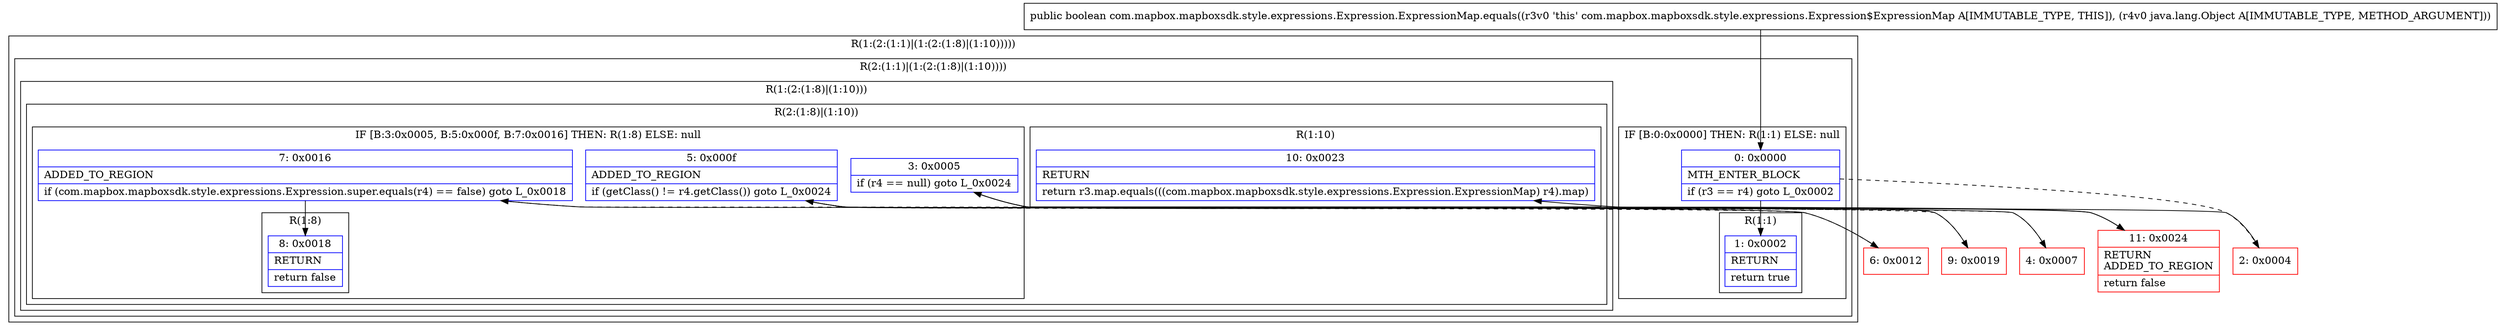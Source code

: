digraph "CFG forcom.mapbox.mapboxsdk.style.expressions.Expression.ExpressionMap.equals(Ljava\/lang\/Object;)Z" {
subgraph cluster_Region_77342027 {
label = "R(1:(2:(1:1)|(1:(2:(1:8)|(1:10)))))";
node [shape=record,color=blue];
subgraph cluster_Region_2011014660 {
label = "R(2:(1:1)|(1:(2:(1:8)|(1:10))))";
node [shape=record,color=blue];
subgraph cluster_IfRegion_1391172221 {
label = "IF [B:0:0x0000] THEN: R(1:1) ELSE: null";
node [shape=record,color=blue];
Node_0 [shape=record,label="{0\:\ 0x0000|MTH_ENTER_BLOCK\l|if (r3 == r4) goto L_0x0002\l}"];
subgraph cluster_Region_737581258 {
label = "R(1:1)";
node [shape=record,color=blue];
Node_1 [shape=record,label="{1\:\ 0x0002|RETURN\l|return true\l}"];
}
}
subgraph cluster_Region_1311065730 {
label = "R(1:(2:(1:8)|(1:10)))";
node [shape=record,color=blue];
subgraph cluster_Region_1423062212 {
label = "R(2:(1:8)|(1:10))";
node [shape=record,color=blue];
subgraph cluster_IfRegion_1516528721 {
label = "IF [B:3:0x0005, B:5:0x000f, B:7:0x0016] THEN: R(1:8) ELSE: null";
node [shape=record,color=blue];
Node_3 [shape=record,label="{3\:\ 0x0005|if (r4 == null) goto L_0x0024\l}"];
Node_5 [shape=record,label="{5\:\ 0x000f|ADDED_TO_REGION\l|if (getClass() != r4.getClass()) goto L_0x0024\l}"];
Node_7 [shape=record,label="{7\:\ 0x0016|ADDED_TO_REGION\l|if (com.mapbox.mapboxsdk.style.expressions.Expression.super.equals(r4) == false) goto L_0x0018\l}"];
subgraph cluster_Region_1162581791 {
label = "R(1:8)";
node [shape=record,color=blue];
Node_8 [shape=record,label="{8\:\ 0x0018|RETURN\l|return false\l}"];
}
}
subgraph cluster_Region_566155362 {
label = "R(1:10)";
node [shape=record,color=blue];
Node_10 [shape=record,label="{10\:\ 0x0023|RETURN\l|return r3.map.equals(((com.mapbox.mapboxsdk.style.expressions.Expression.ExpressionMap) r4).map)\l}"];
}
}
}
}
}
Node_2 [shape=record,color=red,label="{2\:\ 0x0004}"];
Node_4 [shape=record,color=red,label="{4\:\ 0x0007}"];
Node_6 [shape=record,color=red,label="{6\:\ 0x0012}"];
Node_9 [shape=record,color=red,label="{9\:\ 0x0019}"];
Node_11 [shape=record,color=red,label="{11\:\ 0x0024|RETURN\lADDED_TO_REGION\l|return false\l}"];
MethodNode[shape=record,label="{public boolean com.mapbox.mapboxsdk.style.expressions.Expression.ExpressionMap.equals((r3v0 'this' com.mapbox.mapboxsdk.style.expressions.Expression$ExpressionMap A[IMMUTABLE_TYPE, THIS]), (r4v0 java.lang.Object A[IMMUTABLE_TYPE, METHOD_ARGUMENT])) }"];
MethodNode -> Node_0;
Node_0 -> Node_1;
Node_0 -> Node_2[style=dashed];
Node_3 -> Node_4[style=dashed];
Node_3 -> Node_11;
Node_5 -> Node_6[style=dashed];
Node_5 -> Node_11;
Node_7 -> Node_8;
Node_7 -> Node_9[style=dashed];
Node_2 -> Node_3;
Node_4 -> Node_5;
Node_6 -> Node_7;
Node_9 -> Node_10;
}


